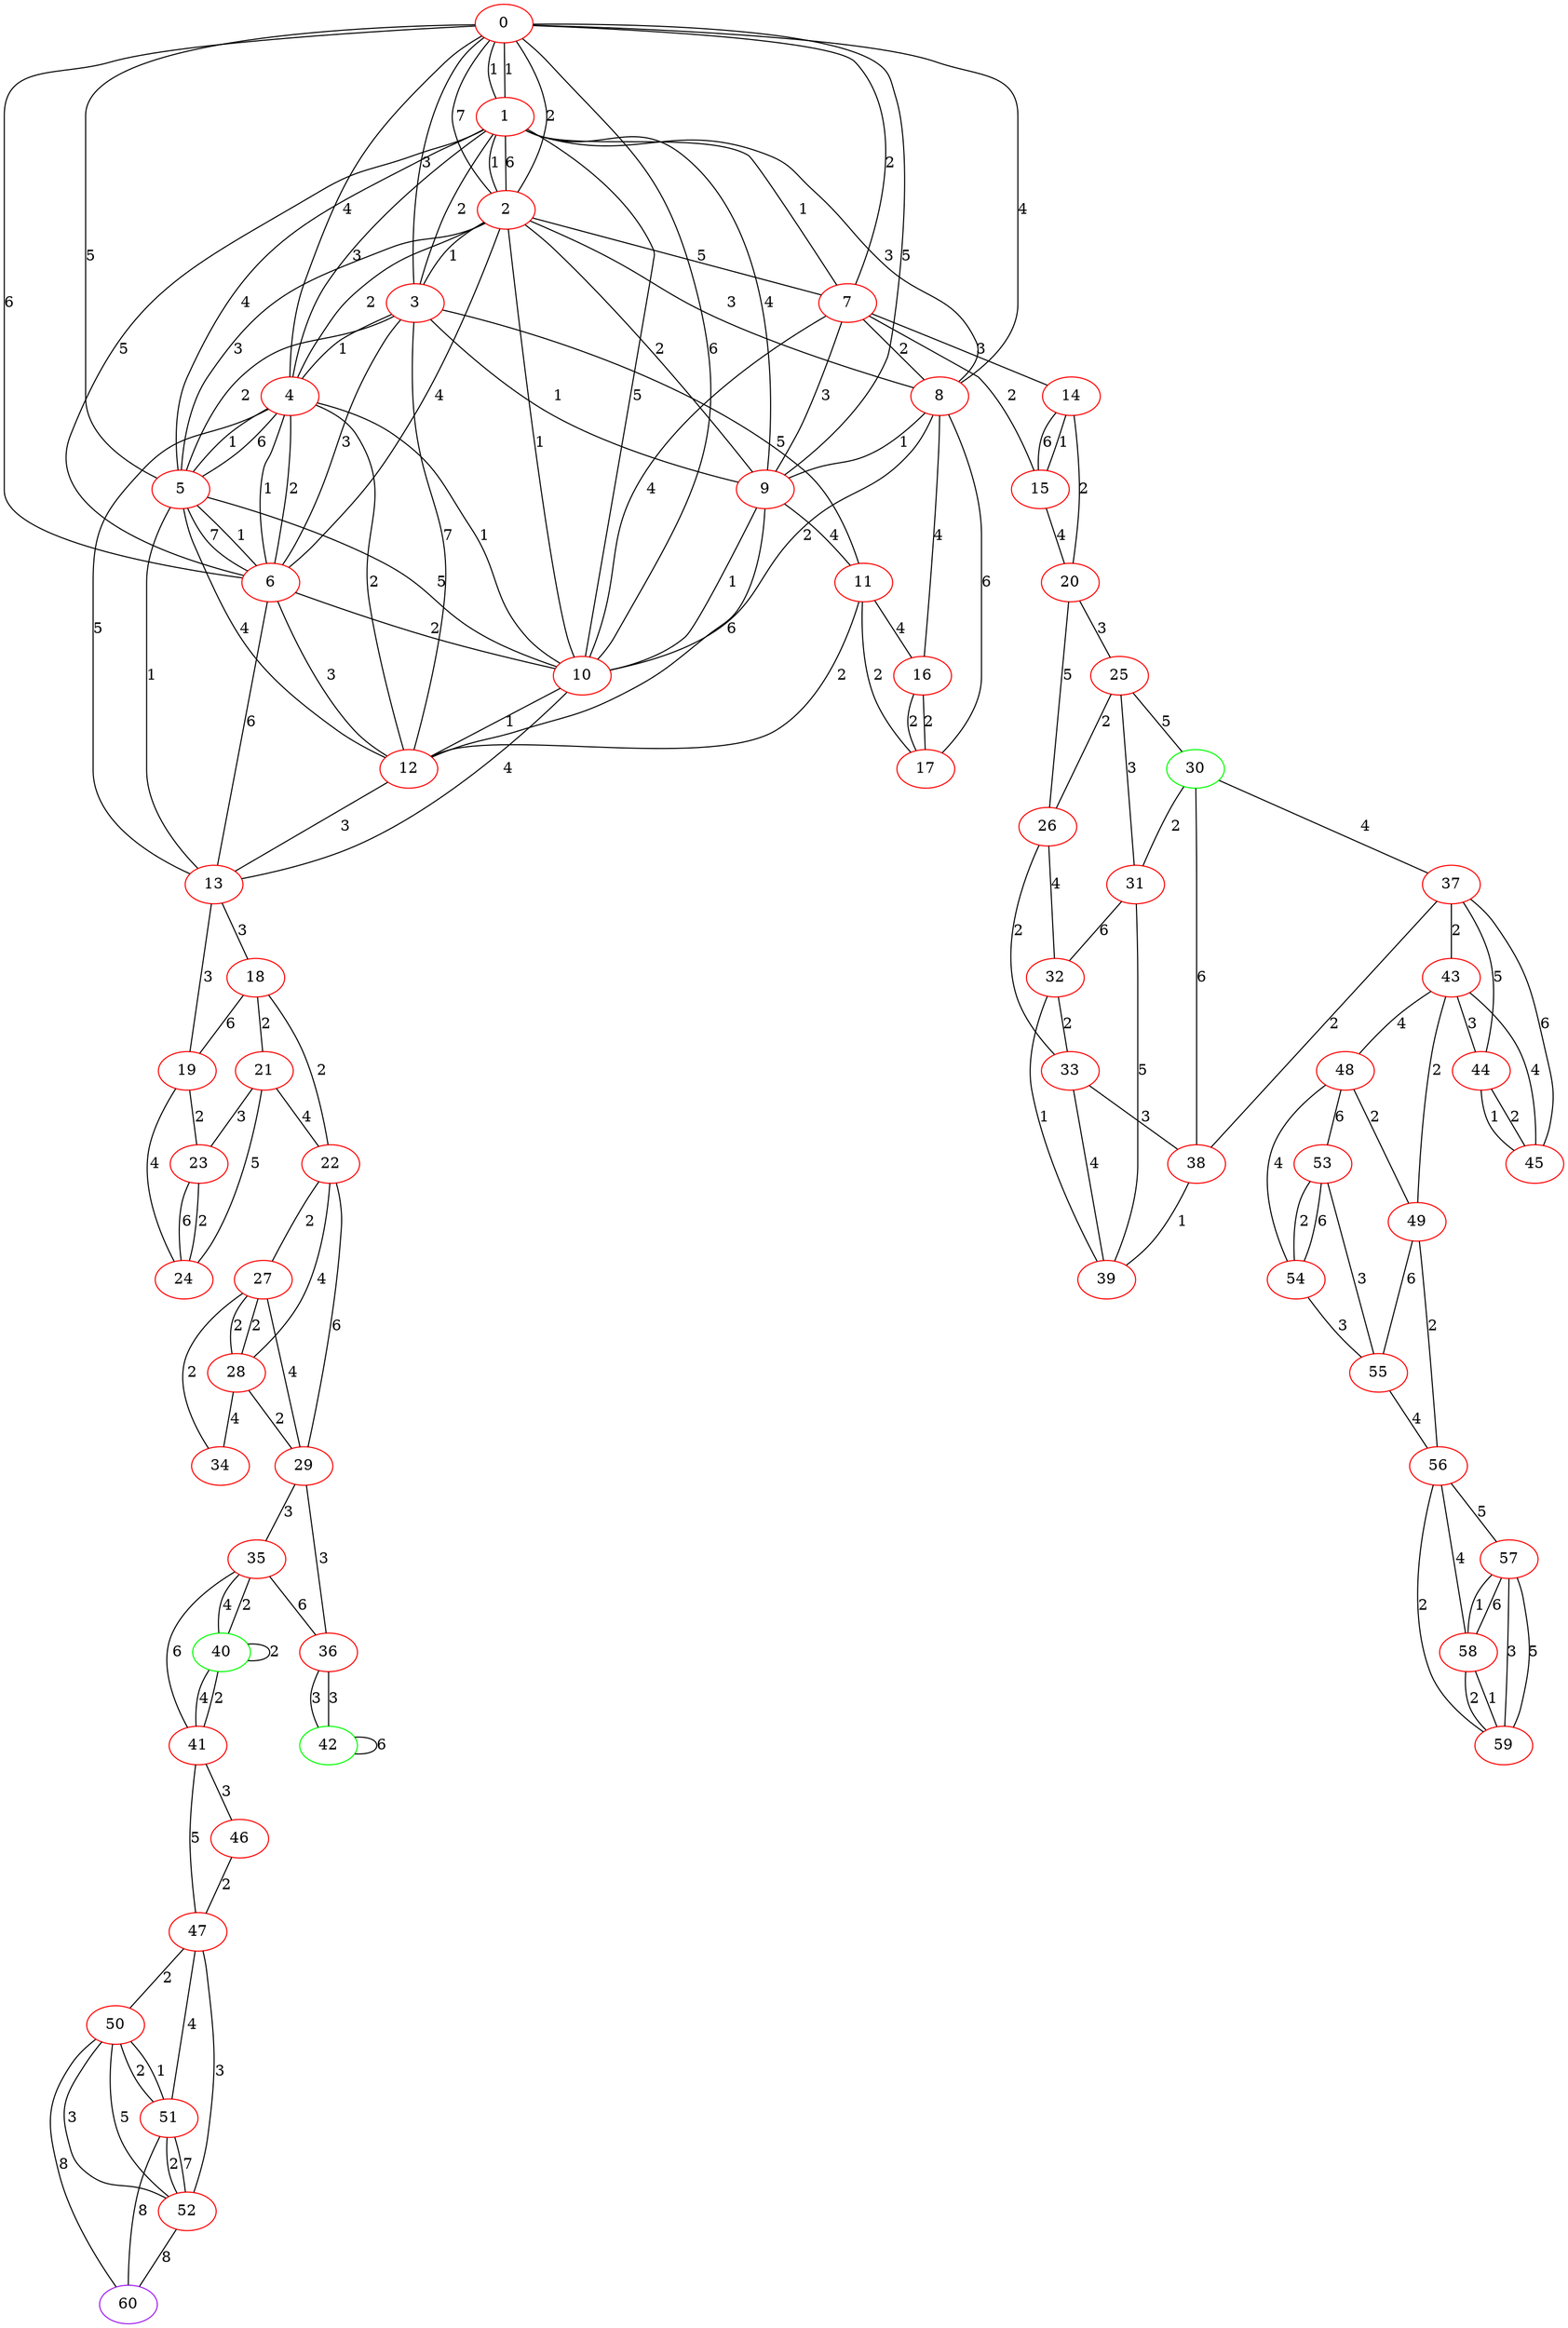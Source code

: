 graph "" {
0 [color=red, weight=1];
1 [color=red, weight=1];
2 [color=red, weight=1];
3 [color=red, weight=1];
4 [color=red, weight=1];
5 [color=red, weight=1];
6 [color=red, weight=1];
7 [color=red, weight=1];
8 [color=red, weight=1];
9 [color=red, weight=1];
10 [color=red, weight=1];
11 [color=red, weight=1];
12 [color=red, weight=1];
13 [color=red, weight=1];
14 [color=red, weight=1];
15 [color=red, weight=1];
16 [color=red, weight=1];
17 [color=red, weight=1];
18 [color=red, weight=1];
19 [color=red, weight=1];
20 [color=red, weight=1];
21 [color=red, weight=1];
22 [color=red, weight=1];
23 [color=red, weight=1];
24 [color=red, weight=1];
25 [color=red, weight=1];
26 [color=red, weight=1];
27 [color=red, weight=1];
28 [color=red, weight=1];
29 [color=red, weight=1];
30 [color=green, weight=2];
31 [color=red, weight=1];
32 [color=red, weight=1];
33 [color=red, weight=1];
34 [color=red, weight=1];
35 [color=red, weight=1];
36 [color=red, weight=1];
37 [color=red, weight=1];
38 [color=red, weight=1];
39 [color=red, weight=1];
40 [color=green, weight=2];
41 [color=red, weight=1];
42 [color=green, weight=2];
43 [color=red, weight=1];
44 [color=red, weight=1];
45 [color=red, weight=1];
46 [color=red, weight=1];
47 [color=red, weight=1];
48 [color=red, weight=1];
49 [color=red, weight=1];
50 [color=red, weight=1];
51 [color=red, weight=1];
52 [color=red, weight=1];
53 [color=red, weight=1];
54 [color=red, weight=1];
55 [color=red, weight=1];
56 [color=red, weight=1];
57 [color=red, weight=1];
58 [color=red, weight=1];
59 [color=red, weight=1];
60 [color=purple, weight=4];
0 -- 1  [key=0, label=1];
0 -- 1  [key=1, label=1];
0 -- 2  [key=0, label=7];
0 -- 2  [key=1, label=2];
0 -- 3  [key=0, label=3];
0 -- 4  [key=0, label=4];
0 -- 5  [key=0, label=5];
0 -- 6  [key=0, label=6];
0 -- 7  [key=0, label=2];
0 -- 8  [key=0, label=4];
0 -- 9  [key=0, label=5];
0 -- 10  [key=0, label=6];
1 -- 2  [key=0, label=6];
1 -- 2  [key=1, label=1];
1 -- 3  [key=0, label=2];
1 -- 4  [key=0, label=3];
1 -- 5  [key=0, label=4];
1 -- 6  [key=0, label=5];
1 -- 7  [key=0, label=1];
1 -- 8  [key=0, label=3];
1 -- 9  [key=0, label=4];
1 -- 10  [key=0, label=5];
2 -- 3  [key=0, label=1];
2 -- 4  [key=0, label=2];
2 -- 5  [key=0, label=3];
2 -- 6  [key=0, label=4];
2 -- 7  [key=0, label=5];
2 -- 8  [key=0, label=3];
2 -- 9  [key=0, label=2];
2 -- 10  [key=0, label=1];
3 -- 4  [key=0, label=1];
3 -- 5  [key=0, label=2];
3 -- 6  [key=0, label=3];
3 -- 9  [key=0, label=1];
3 -- 11  [key=0, label=5];
3 -- 12  [key=0, label=7];
4 -- 5  [key=0, label=6];
4 -- 5  [key=1, label=1];
4 -- 6  [key=0, label=1];
4 -- 6  [key=1, label=2];
4 -- 10  [key=0, label=1];
4 -- 12  [key=0, label=2];
4 -- 13  [key=0, label=5];
5 -- 6  [key=0, label=7];
5 -- 6  [key=1, label=1];
5 -- 10  [key=0, label=5];
5 -- 12  [key=0, label=4];
5 -- 13  [key=0, label=1];
6 -- 10  [key=0, label=2];
6 -- 12  [key=0, label=3];
6 -- 13  [key=0, label=6];
7 -- 8  [key=0, label=2];
7 -- 9  [key=0, label=3];
7 -- 10  [key=0, label=4];
7 -- 14  [key=0, label=3];
7 -- 15  [key=0, label=2];
8 -- 9  [key=0, label=1];
8 -- 10  [key=0, label=2];
8 -- 16  [key=0, label=4];
8 -- 17  [key=0, label=6];
9 -- 10  [key=0, label=1];
9 -- 11  [key=0, label=4];
9 -- 12  [key=0, label=6];
10 -- 12  [key=0, label=1];
10 -- 13  [key=0, label=4];
11 -- 16  [key=0, label=4];
11 -- 12  [key=0, label=2];
11 -- 17  [key=0, label=2];
12 -- 13  [key=0, label=3];
13 -- 18  [key=0, label=3];
13 -- 19  [key=0, label=3];
14 -- 15  [key=0, label=1];
14 -- 15  [key=1, label=6];
14 -- 20  [key=0, label=2];
15 -- 20  [key=0, label=4];
16 -- 17  [key=0, label=2];
16 -- 17  [key=1, label=2];
18 -- 19  [key=0, label=6];
18 -- 21  [key=0, label=2];
18 -- 22  [key=0, label=2];
19 -- 24  [key=0, label=4];
19 -- 23  [key=0, label=2];
20 -- 25  [key=0, label=3];
20 -- 26  [key=0, label=5];
21 -- 24  [key=0, label=5];
21 -- 22  [key=0, label=4];
21 -- 23  [key=0, label=3];
22 -- 27  [key=0, label=2];
22 -- 28  [key=0, label=4];
22 -- 29  [key=0, label=6];
23 -- 24  [key=0, label=2];
23 -- 24  [key=1, label=6];
25 -- 26  [key=0, label=2];
25 -- 30  [key=0, label=5];
25 -- 31  [key=0, label=3];
26 -- 32  [key=0, label=4];
26 -- 33  [key=0, label=2];
27 -- 34  [key=0, label=2];
27 -- 28  [key=0, label=2];
27 -- 28  [key=1, label=2];
27 -- 29  [key=0, label=4];
28 -- 34  [key=0, label=4];
28 -- 29  [key=0, label=2];
29 -- 35  [key=0, label=3];
29 -- 36  [key=0, label=3];
30 -- 37  [key=0, label=4];
30 -- 38  [key=0, label=6];
30 -- 31  [key=0, label=2];
31 -- 32  [key=0, label=6];
31 -- 39  [key=0, label=5];
32 -- 33  [key=0, label=2];
32 -- 39  [key=0, label=1];
33 -- 38  [key=0, label=3];
33 -- 39  [key=0, label=4];
35 -- 40  [key=0, label=2];
35 -- 40  [key=1, label=4];
35 -- 41  [key=0, label=6];
35 -- 36  [key=0, label=6];
36 -- 42  [key=0, label=3];
36 -- 42  [key=1, label=3];
37 -- 43  [key=0, label=2];
37 -- 44  [key=0, label=5];
37 -- 38  [key=0, label=2];
37 -- 45  [key=0, label=6];
38 -- 39  [key=0, label=1];
40 -- 40  [key=0, label=2];
40 -- 41  [key=0, label=4];
40 -- 41  [key=1, label=2];
41 -- 46  [key=0, label=3];
41 -- 47  [key=0, label=5];
42 -- 42  [key=0, label=6];
43 -- 48  [key=0, label=4];
43 -- 49  [key=0, label=2];
43 -- 44  [key=0, label=3];
43 -- 45  [key=0, label=4];
44 -- 45  [key=0, label=2];
44 -- 45  [key=1, label=1];
46 -- 47  [key=0, label=2];
47 -- 50  [key=0, label=2];
47 -- 51  [key=0, label=4];
47 -- 52  [key=0, label=3];
48 -- 49  [key=0, label=2];
48 -- 53  [key=0, label=6];
48 -- 54  [key=0, label=4];
49 -- 56  [key=0, label=2];
49 -- 55  [key=0, label=6];
50 -- 60  [key=0, label=8];
50 -- 51  [key=0, label=1];
50 -- 51  [key=1, label=2];
50 -- 52  [key=0, label=3];
50 -- 52  [key=1, label=5];
51 -- 60  [key=0, label=8];
51 -- 52  [key=0, label=2];
51 -- 52  [key=1, label=7];
52 -- 60  [key=0, label=8];
53 -- 54  [key=0, label=6];
53 -- 54  [key=1, label=2];
53 -- 55  [key=0, label=3];
54 -- 55  [key=0, label=3];
55 -- 56  [key=0, label=4];
56 -- 57  [key=0, label=5];
56 -- 58  [key=0, label=4];
56 -- 59  [key=0, label=2];
57 -- 58  [key=0, label=1];
57 -- 58  [key=1, label=6];
57 -- 59  [key=0, label=3];
57 -- 59  [key=1, label=5];
58 -- 59  [key=0, label=2];
58 -- 59  [key=1, label=1];
}
